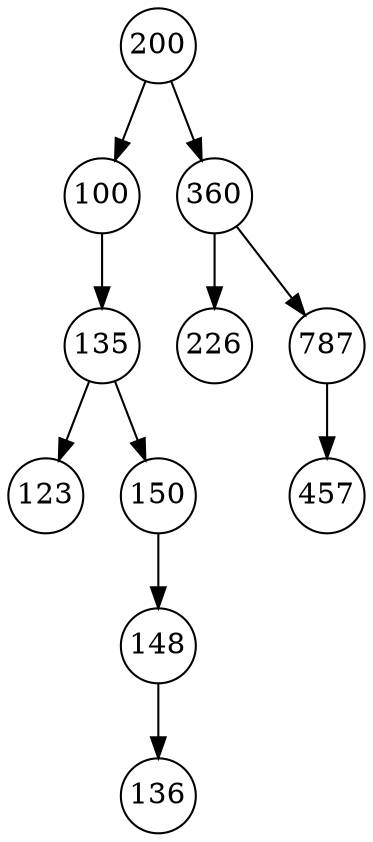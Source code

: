 digraph test_tree {
node [shape="circle", style="filled", fillcolor="white", fontcolor="black", margin="0.01"];
100 -> 135;
135 -> 123;
135 -> 150;
148 -> 136;
150 -> 148;
200 -> 100;
200 -> 360;
360 -> 226;
360 -> 787;
787 -> 457;
}
